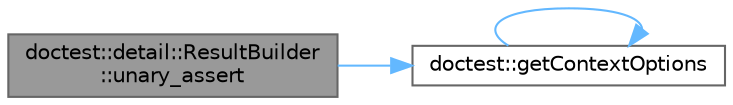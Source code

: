 digraph "doctest::detail::ResultBuilder::unary_assert"
{
 // LATEX_PDF_SIZE
  bgcolor="transparent";
  edge [fontname=Helvetica,fontsize=10,labelfontname=Helvetica,labelfontsize=10];
  node [fontname=Helvetica,fontsize=10,shape=box,height=0.2,width=0.4];
  rankdir="LR";
  Node1 [id="Node000001",label="doctest::detail::ResultBuilder\l::unary_assert",height=0.2,width=0.4,color="gray40", fillcolor="grey60", style="filled", fontcolor="black",tooltip=" "];
  Node1 -> Node2 [id="edge1_Node000001_Node000002",color="steelblue1",style="solid",tooltip=" "];
  Node2 [id="Node000002",label="doctest::getContextOptions",height=0.2,width=0.4,color="grey40", fillcolor="white", style="filled",URL="$namespacedoctest.html#a13c02a469cfc2264d547fc0fc3a55569",tooltip=" "];
  Node2 -> Node2 [id="edge2_Node000002_Node000002",color="steelblue1",style="solid",tooltip=" "];
}
